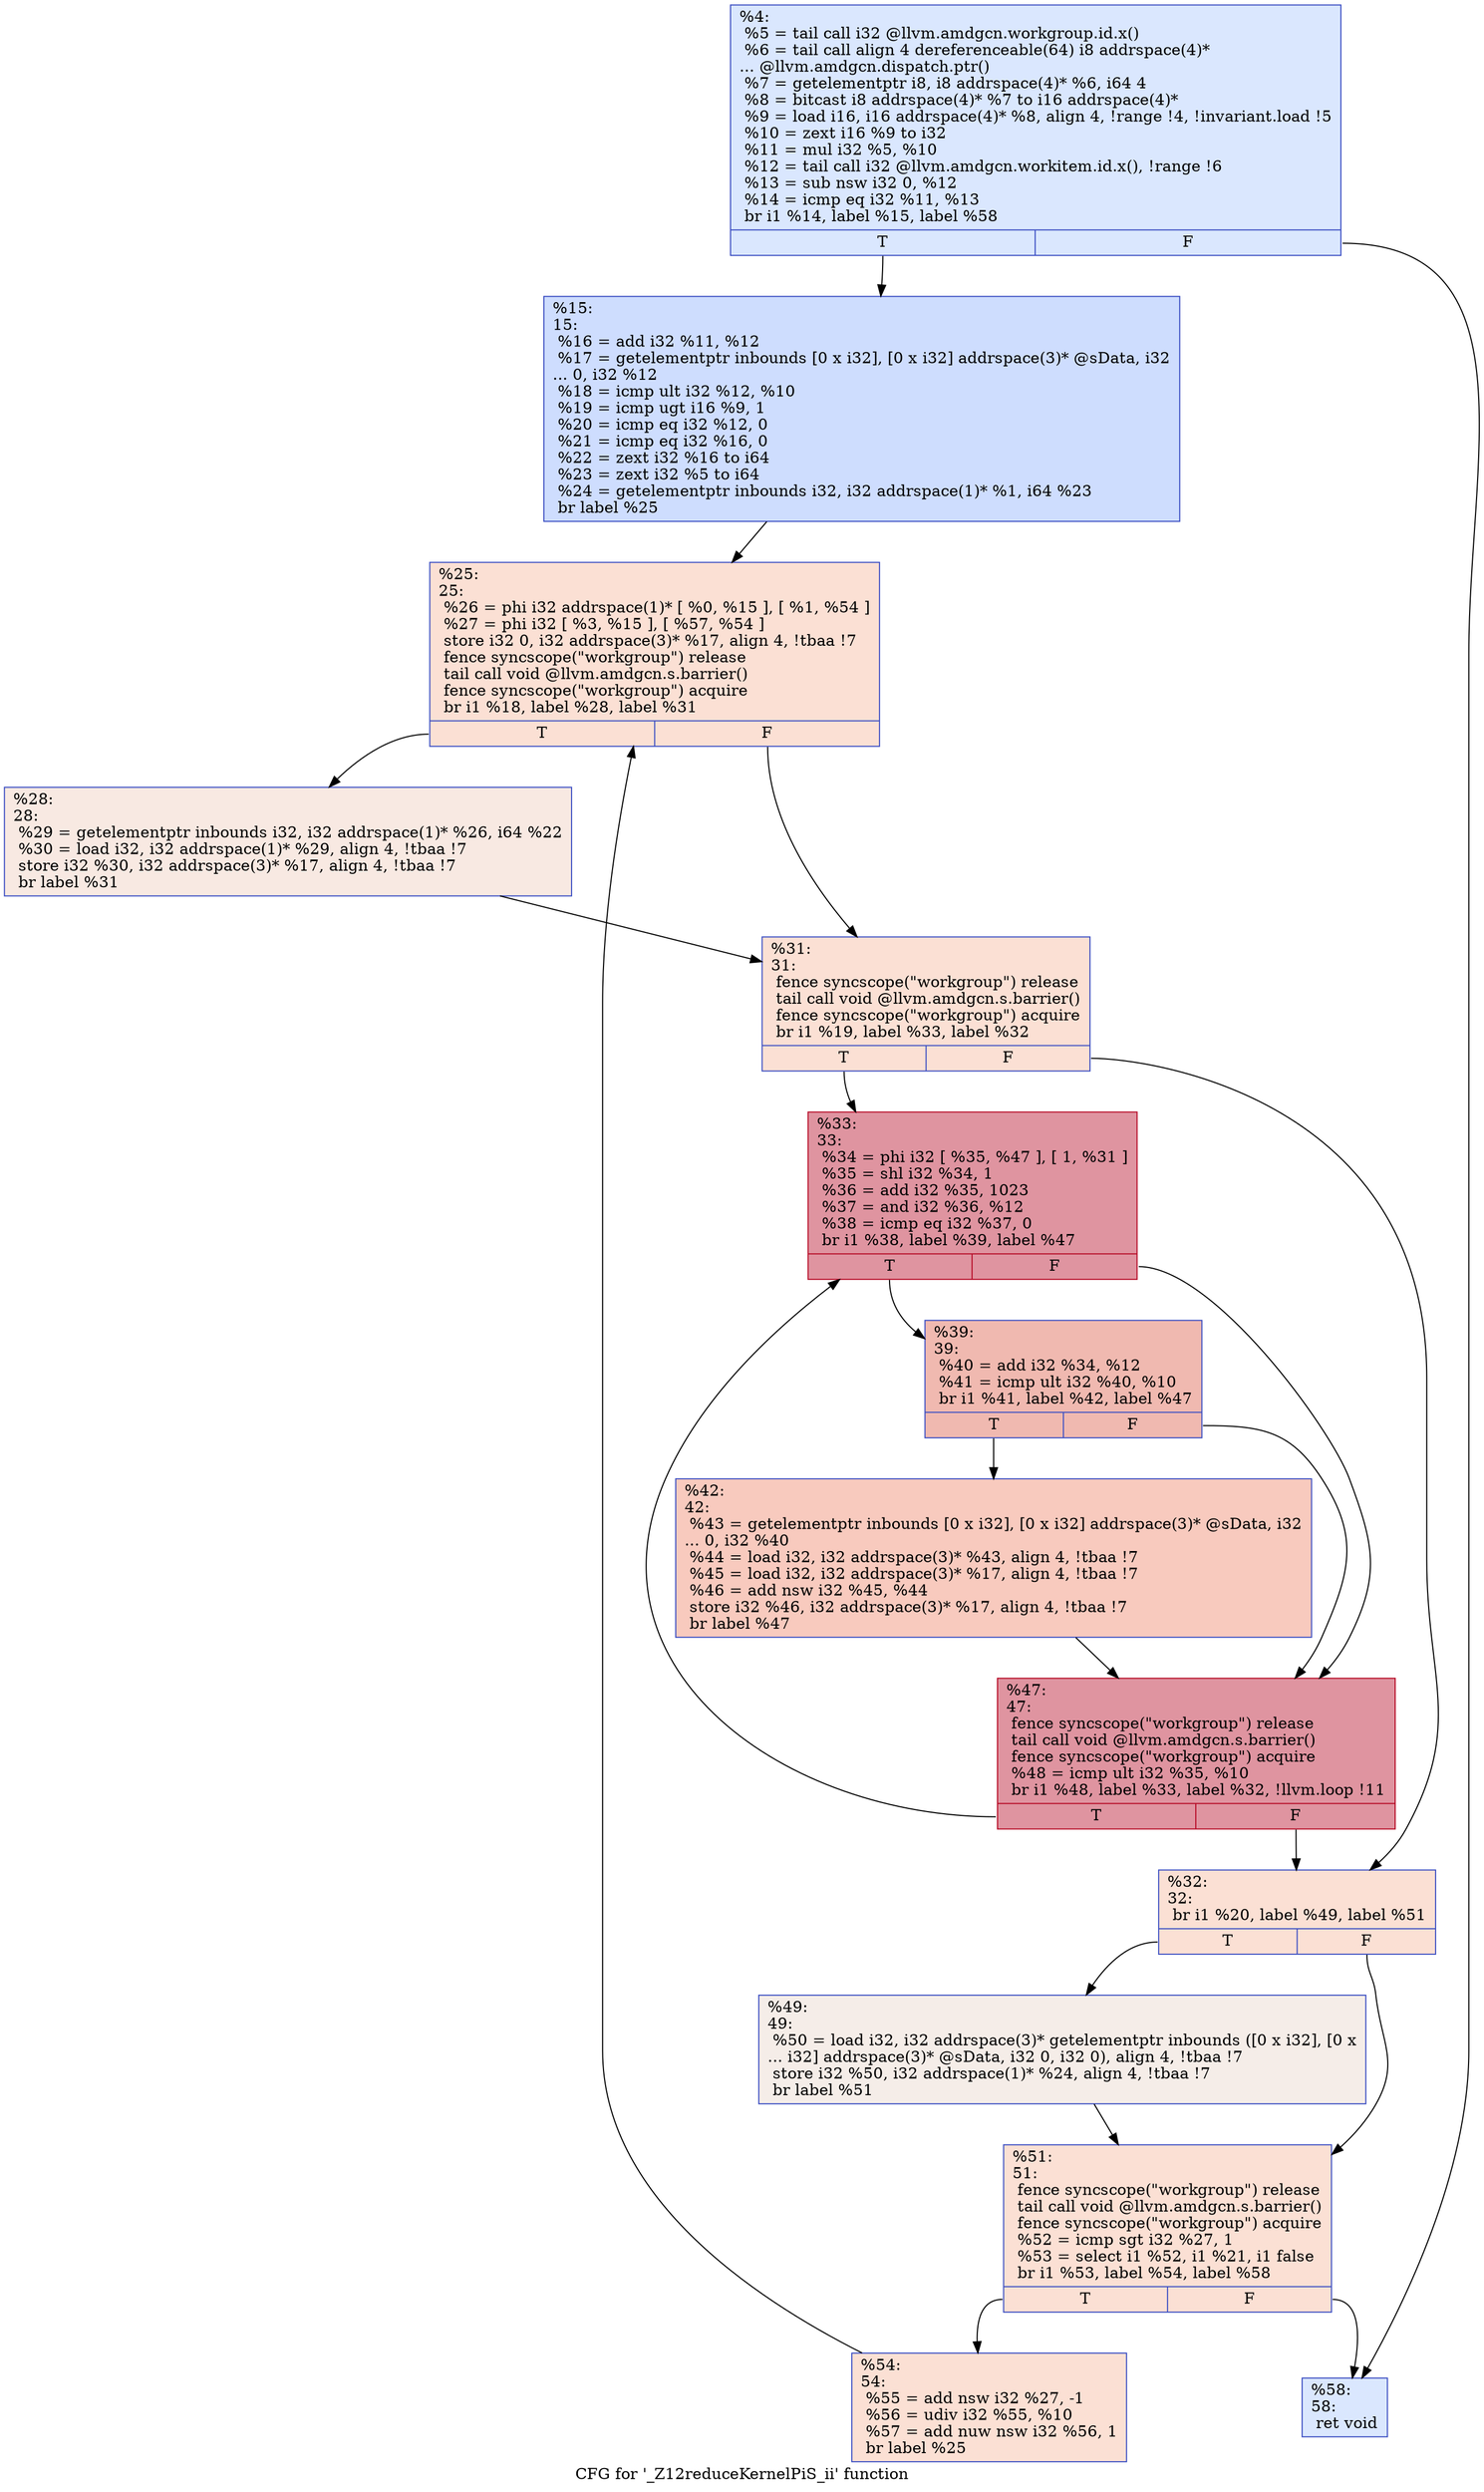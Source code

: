 digraph "CFG for '_Z12reduceKernelPiS_ii' function" {
	label="CFG for '_Z12reduceKernelPiS_ii' function";

	Node0x64bd2b0 [shape=record,color="#3d50c3ff", style=filled, fillcolor="#abc8fd70",label="{%4:\l  %5 = tail call i32 @llvm.amdgcn.workgroup.id.x()\l  %6 = tail call align 4 dereferenceable(64) i8 addrspace(4)*\l... @llvm.amdgcn.dispatch.ptr()\l  %7 = getelementptr i8, i8 addrspace(4)* %6, i64 4\l  %8 = bitcast i8 addrspace(4)* %7 to i16 addrspace(4)*\l  %9 = load i16, i16 addrspace(4)* %8, align 4, !range !4, !invariant.load !5\l  %10 = zext i16 %9 to i32\l  %11 = mul i32 %5, %10\l  %12 = tail call i32 @llvm.amdgcn.workitem.id.x(), !range !6\l  %13 = sub nsw i32 0, %12\l  %14 = icmp eq i32 %11, %13\l  br i1 %14, label %15, label %58\l|{<s0>T|<s1>F}}"];
	Node0x64bd2b0:s0 -> Node0x64bf1c0;
	Node0x64bd2b0:s1 -> Node0x64bf250;
	Node0x64bf1c0 [shape=record,color="#3d50c3ff", style=filled, fillcolor="#8fb1fe70",label="{%15:\l15:                                               \l  %16 = add i32 %11, %12\l  %17 = getelementptr inbounds [0 x i32], [0 x i32] addrspace(3)* @sData, i32\l... 0, i32 %12\l  %18 = icmp ult i32 %12, %10\l  %19 = icmp ugt i16 %9, 1\l  %20 = icmp eq i32 %12, 0\l  %21 = icmp eq i32 %16, 0\l  %22 = zext i32 %16 to i64\l  %23 = zext i32 %5 to i64\l  %24 = getelementptr inbounds i32, i32 addrspace(1)* %1, i64 %23\l  br label %25\l}"];
	Node0x64bf1c0 -> Node0x64bde90;
	Node0x64bde90 [shape=record,color="#3d50c3ff", style=filled, fillcolor="#f7b99e70",label="{%25:\l25:                                               \l  %26 = phi i32 addrspace(1)* [ %0, %15 ], [ %1, %54 ]\l  %27 = phi i32 [ %3, %15 ], [ %57, %54 ]\l  store i32 0, i32 addrspace(3)* %17, align 4, !tbaa !7\l  fence syncscope(\"workgroup\") release\l  tail call void @llvm.amdgcn.s.barrier()\l  fence syncscope(\"workgroup\") acquire\l  br i1 %18, label %28, label %31\l|{<s0>T|<s1>F}}"];
	Node0x64bde90:s0 -> Node0x64c0120;
	Node0x64bde90:s1 -> Node0x64c01b0;
	Node0x64c0120 [shape=record,color="#3d50c3ff", style=filled, fillcolor="#efcebd70",label="{%28:\l28:                                               \l  %29 = getelementptr inbounds i32, i32 addrspace(1)* %26, i64 %22\l  %30 = load i32, i32 addrspace(1)* %29, align 4, !tbaa !7\l  store i32 %30, i32 addrspace(3)* %17, align 4, !tbaa !7\l  br label %31\l}"];
	Node0x64c0120 -> Node0x64c01b0;
	Node0x64c01b0 [shape=record,color="#3d50c3ff", style=filled, fillcolor="#f7b99e70",label="{%31:\l31:                                               \l  fence syncscope(\"workgroup\") release\l  tail call void @llvm.amdgcn.s.barrier()\l  fence syncscope(\"workgroup\") acquire\l  br i1 %19, label %33, label %32\l|{<s0>T|<s1>F}}"];
	Node0x64c01b0:s0 -> Node0x64c0c80;
	Node0x64c01b0:s1 -> Node0x64c0cd0;
	Node0x64c0cd0 [shape=record,color="#3d50c3ff", style=filled, fillcolor="#f7b99e70",label="{%32:\l32:                                               \l  br i1 %20, label %49, label %51\l|{<s0>T|<s1>F}}"];
	Node0x64c0cd0:s0 -> Node0x64bf420;
	Node0x64c0cd0:s1 -> Node0x64bf470;
	Node0x64c0c80 [shape=record,color="#b70d28ff", style=filled, fillcolor="#b70d2870",label="{%33:\l33:                                               \l  %34 = phi i32 [ %35, %47 ], [ 1, %31 ]\l  %35 = shl i32 %34, 1\l  %36 = add i32 %35, 1023\l  %37 = and i32 %36, %12\l  %38 = icmp eq i32 %37, 0\l  br i1 %38, label %39, label %47\l|{<s0>T|<s1>F}}"];
	Node0x64c0c80:s0 -> Node0x64c1450;
	Node0x64c0c80:s1 -> Node0x64c10d0;
	Node0x64c1450 [shape=record,color="#3d50c3ff", style=filled, fillcolor="#de614d70",label="{%39:\l39:                                               \l  %40 = add i32 %34, %12\l  %41 = icmp ult i32 %40, %10\l  br i1 %41, label %42, label %47\l|{<s0>T|<s1>F}}"];
	Node0x64c1450:s0 -> Node0x64c1670;
	Node0x64c1450:s1 -> Node0x64c10d0;
	Node0x64c1670 [shape=record,color="#3d50c3ff", style=filled, fillcolor="#ef886b70",label="{%42:\l42:                                               \l  %43 = getelementptr inbounds [0 x i32], [0 x i32] addrspace(3)* @sData, i32\l... 0, i32 %40\l  %44 = load i32, i32 addrspace(3)* %43, align 4, !tbaa !7\l  %45 = load i32, i32 addrspace(3)* %17, align 4, !tbaa !7\l  %46 = add nsw i32 %45, %44\l  store i32 %46, i32 addrspace(3)* %17, align 4, !tbaa !7\l  br label %47\l}"];
	Node0x64c1670 -> Node0x64c10d0;
	Node0x64c10d0 [shape=record,color="#b70d28ff", style=filled, fillcolor="#b70d2870",label="{%47:\l47:                                               \l  fence syncscope(\"workgroup\") release\l  tail call void @llvm.amdgcn.s.barrier()\l  fence syncscope(\"workgroup\") acquire\l  %48 = icmp ult i32 %35, %10\l  br i1 %48, label %33, label %32, !llvm.loop !11\l|{<s0>T|<s1>F}}"];
	Node0x64c10d0:s0 -> Node0x64c0c80;
	Node0x64c10d0:s1 -> Node0x64c0cd0;
	Node0x64bf420 [shape=record,color="#3d50c3ff", style=filled, fillcolor="#e8d6cc70",label="{%49:\l49:                                               \l  %50 = load i32, i32 addrspace(3)* getelementptr inbounds ([0 x i32], [0 x\l... i32] addrspace(3)* @sData, i32 0, i32 0), align 4, !tbaa !7\l  store i32 %50, i32 addrspace(1)* %24, align 4, !tbaa !7\l  br label %51\l}"];
	Node0x64bf420 -> Node0x64bf470;
	Node0x64bf470 [shape=record,color="#3d50c3ff", style=filled, fillcolor="#f7b99e70",label="{%51:\l51:                                               \l  fence syncscope(\"workgroup\") release\l  tail call void @llvm.amdgcn.s.barrier()\l  fence syncscope(\"workgroup\") acquire\l  %52 = icmp sgt i32 %27, 1\l  %53 = select i1 %52, i1 %21, i1 false\l  br i1 %53, label %54, label %58\l|{<s0>T|<s1>F}}"];
	Node0x64bf470:s0 -> Node0x64bfa20;
	Node0x64bf470:s1 -> Node0x64bf250;
	Node0x64bfa20 [shape=record,color="#3d50c3ff", style=filled, fillcolor="#f7b99e70",label="{%54:\l54:                                               \l  %55 = add nsw i32 %27, -1\l  %56 = udiv i32 %55, %10\l  %57 = add nuw nsw i32 %56, 1\l  br label %25\l}"];
	Node0x64bfa20 -> Node0x64bde90;
	Node0x64bf250 [shape=record,color="#3d50c3ff", style=filled, fillcolor="#abc8fd70",label="{%58:\l58:                                               \l  ret void\l}"];
}
